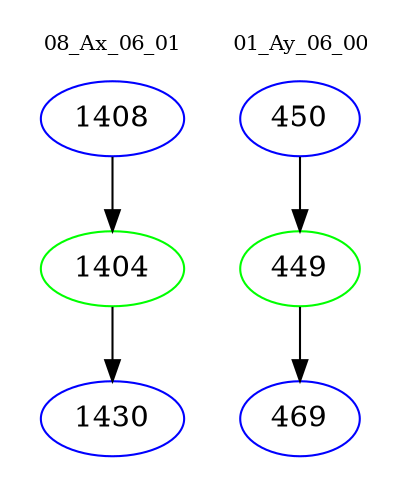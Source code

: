 digraph{
subgraph cluster_0 {
color = white
label = "08_Ax_06_01";
fontsize=10;
T0_1408 [label="1408", color="blue"]
T0_1408 -> T0_1404 [color="black"]
T0_1404 [label="1404", color="green"]
T0_1404 -> T0_1430 [color="black"]
T0_1430 [label="1430", color="blue"]
}
subgraph cluster_1 {
color = white
label = "01_Ay_06_00";
fontsize=10;
T1_450 [label="450", color="blue"]
T1_450 -> T1_449 [color="black"]
T1_449 [label="449", color="green"]
T1_449 -> T1_469 [color="black"]
T1_469 [label="469", color="blue"]
}
}
